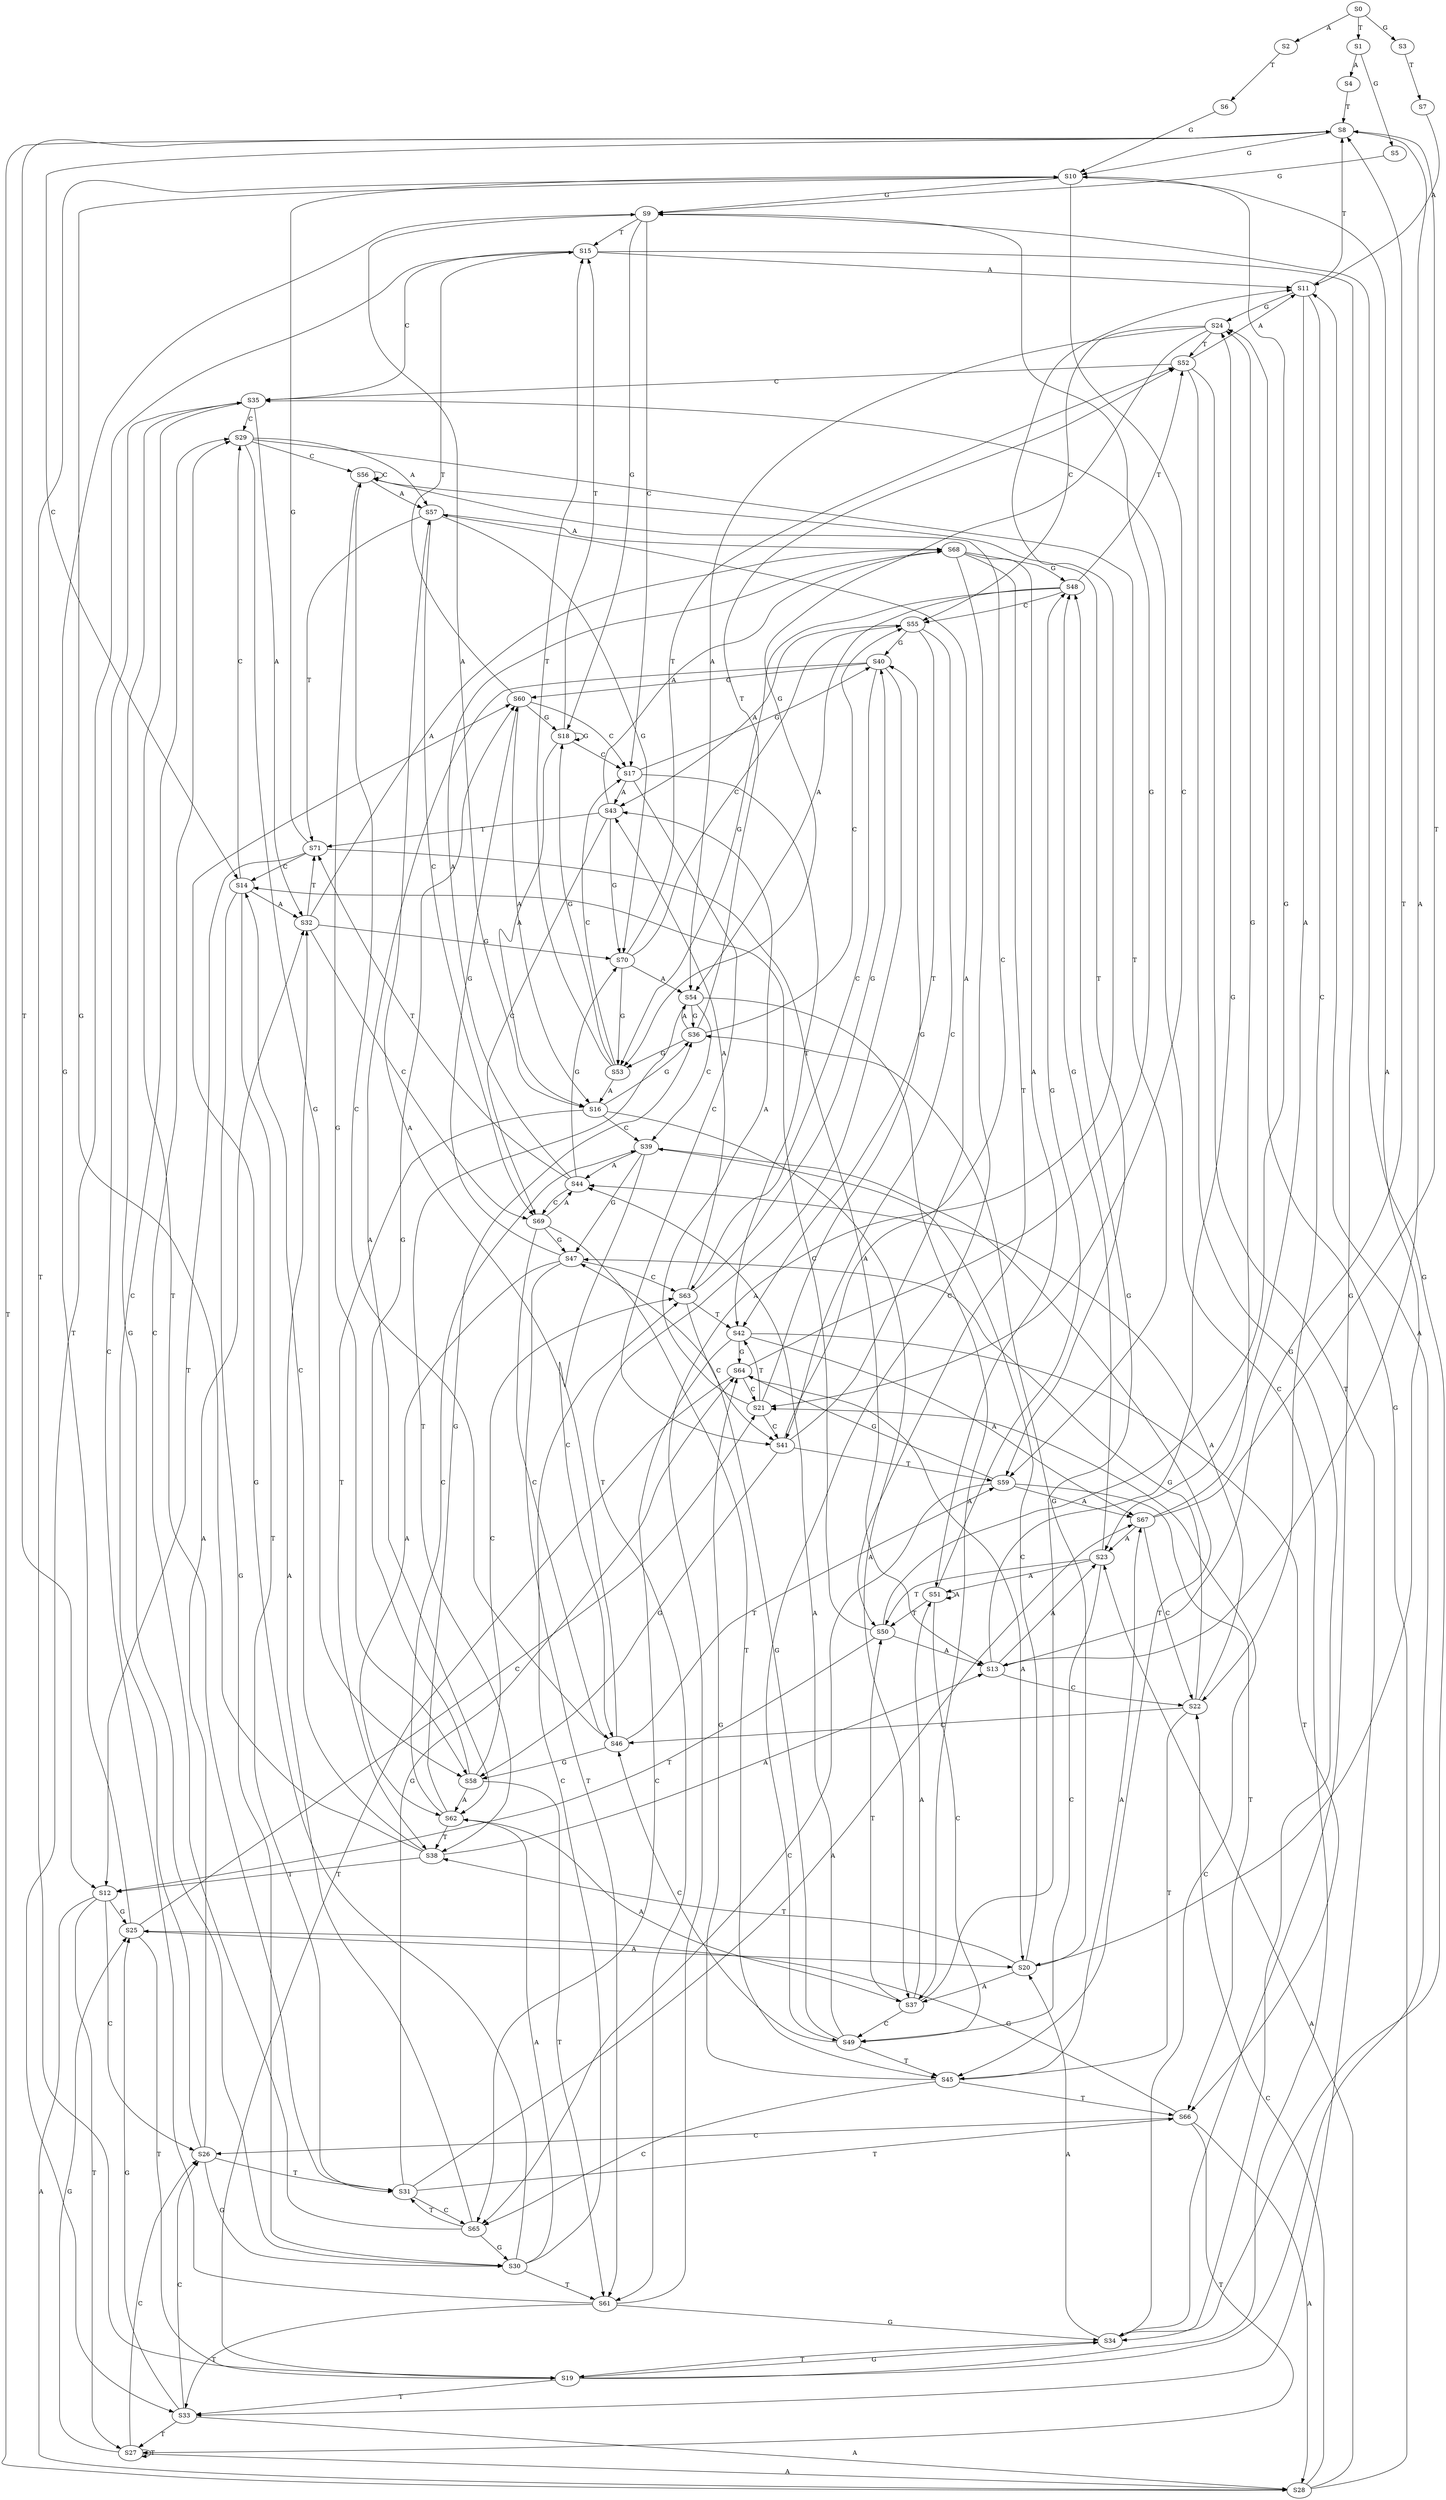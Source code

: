 strict digraph  {
	S0 -> S1 [ label = T ];
	S0 -> S2 [ label = A ];
	S0 -> S3 [ label = G ];
	S1 -> S4 [ label = A ];
	S1 -> S5 [ label = G ];
	S2 -> S6 [ label = T ];
	S3 -> S7 [ label = T ];
	S4 -> S8 [ label = T ];
	S5 -> S9 [ label = G ];
	S6 -> S10 [ label = G ];
	S7 -> S11 [ label = A ];
	S8 -> S10 [ label = G ];
	S8 -> S12 [ label = T ];
	S8 -> S13 [ label = A ];
	S8 -> S14 [ label = C ];
	S9 -> S15 [ label = T ];
	S9 -> S16 [ label = A ];
	S9 -> S17 [ label = C ];
	S9 -> S18 [ label = G ];
	S10 -> S19 [ label = T ];
	S10 -> S20 [ label = A ];
	S10 -> S9 [ label = G ];
	S10 -> S21 [ label = C ];
	S11 -> S22 [ label = C ];
	S11 -> S23 [ label = A ];
	S11 -> S24 [ label = G ];
	S11 -> S8 [ label = T ];
	S12 -> S25 [ label = G ];
	S12 -> S26 [ label = C ];
	S12 -> S27 [ label = T ];
	S12 -> S28 [ label = A ];
	S13 -> S23 [ label = A ];
	S13 -> S24 [ label = G ];
	S13 -> S8 [ label = T ];
	S13 -> S22 [ label = C ];
	S14 -> S29 [ label = C ];
	S14 -> S30 [ label = G ];
	S14 -> S31 [ label = T ];
	S14 -> S32 [ label = A ];
	S15 -> S33 [ label = T ];
	S15 -> S34 [ label = G ];
	S15 -> S35 [ label = C ];
	S15 -> S11 [ label = A ];
	S16 -> S36 [ label = G ];
	S16 -> S37 [ label = A ];
	S16 -> S38 [ label = T ];
	S16 -> S39 [ label = C ];
	S17 -> S40 [ label = G ];
	S17 -> S41 [ label = C ];
	S17 -> S42 [ label = T ];
	S17 -> S43 [ label = A ];
	S18 -> S15 [ label = T ];
	S18 -> S16 [ label = A ];
	S18 -> S18 [ label = G ];
	S18 -> S17 [ label = C ];
	S19 -> S33 [ label = T ];
	S19 -> S34 [ label = G ];
	S19 -> S11 [ label = A ];
	S19 -> S35 [ label = C ];
	S20 -> S38 [ label = T ];
	S20 -> S37 [ label = A ];
	S20 -> S36 [ label = G ];
	S20 -> S39 [ label = C ];
	S21 -> S41 [ label = C ];
	S21 -> S40 [ label = G ];
	S21 -> S42 [ label = T ];
	S21 -> S43 [ label = A ];
	S22 -> S44 [ label = A ];
	S22 -> S45 [ label = T ];
	S22 -> S46 [ label = C ];
	S22 -> S47 [ label = G ];
	S23 -> S48 [ label = G ];
	S23 -> S49 [ label = C ];
	S23 -> S50 [ label = T ];
	S23 -> S51 [ label = A ];
	S24 -> S52 [ label = T ];
	S24 -> S53 [ label = G ];
	S24 -> S54 [ label = A ];
	S24 -> S55 [ label = C ];
	S25 -> S19 [ label = T ];
	S25 -> S20 [ label = A ];
	S25 -> S9 [ label = G ];
	S25 -> S21 [ label = C ];
	S26 -> S31 [ label = T ];
	S26 -> S32 [ label = A ];
	S26 -> S30 [ label = G ];
	S26 -> S29 [ label = C ];
	S27 -> S26 [ label = C ];
	S27 -> S27 [ label = T ];
	S27 -> S28 [ label = A ];
	S27 -> S25 [ label = G ];
	S28 -> S8 [ label = T ];
	S28 -> S22 [ label = C ];
	S28 -> S24 [ label = G ];
	S28 -> S23 [ label = A ];
	S29 -> S56 [ label = C ];
	S29 -> S57 [ label = A ];
	S29 -> S58 [ label = G ];
	S29 -> S59 [ label = T ];
	S30 -> S60 [ label = G ];
	S30 -> S61 [ label = T ];
	S30 -> S62 [ label = A ];
	S30 -> S63 [ label = C ];
	S31 -> S64 [ label = G ];
	S31 -> S65 [ label = C ];
	S31 -> S66 [ label = T ];
	S31 -> S67 [ label = A ];
	S32 -> S68 [ label = A ];
	S32 -> S69 [ label = C ];
	S32 -> S70 [ label = G ];
	S32 -> S71 [ label = T ];
	S33 -> S27 [ label = T ];
	S33 -> S26 [ label = C ];
	S33 -> S25 [ label = G ];
	S33 -> S28 [ label = A ];
	S34 -> S19 [ label = T ];
	S34 -> S20 [ label = A ];
	S34 -> S9 [ label = G ];
	S34 -> S21 [ label = C ];
	S35 -> S30 [ label = G ];
	S35 -> S31 [ label = T ];
	S35 -> S32 [ label = A ];
	S35 -> S29 [ label = C ];
	S36 -> S53 [ label = G ];
	S36 -> S52 [ label = T ];
	S36 -> S54 [ label = A ];
	S36 -> S55 [ label = C ];
	S37 -> S51 [ label = A ];
	S37 -> S48 [ label = G ];
	S37 -> S49 [ label = C ];
	S37 -> S50 [ label = T ];
	S38 -> S13 [ label = A ];
	S38 -> S14 [ label = C ];
	S38 -> S10 [ label = G ];
	S38 -> S12 [ label = T ];
	S39 -> S46 [ label = C ];
	S39 -> S47 [ label = G ];
	S39 -> S44 [ label = A ];
	S39 -> S45 [ label = T ];
	S40 -> S60 [ label = G ];
	S40 -> S62 [ label = A ];
	S40 -> S61 [ label = T ];
	S40 -> S63 [ label = C ];
	S41 -> S58 [ label = G ];
	S41 -> S56 [ label = C ];
	S41 -> S57 [ label = A ];
	S41 -> S59 [ label = T ];
	S42 -> S66 [ label = T ];
	S42 -> S67 [ label = A ];
	S42 -> S65 [ label = C ];
	S42 -> S64 [ label = G ];
	S43 -> S71 [ label = T ];
	S43 -> S68 [ label = A ];
	S43 -> S70 [ label = G ];
	S43 -> S69 [ label = C ];
	S44 -> S68 [ label = A ];
	S44 -> S69 [ label = C ];
	S44 -> S71 [ label = T ];
	S44 -> S70 [ label = G ];
	S45 -> S66 [ label = T ];
	S45 -> S67 [ label = A ];
	S45 -> S65 [ label = C ];
	S45 -> S64 [ label = G ];
	S46 -> S57 [ label = A ];
	S46 -> S56 [ label = C ];
	S46 -> S59 [ label = T ];
	S46 -> S58 [ label = G ];
	S47 -> S61 [ label = T ];
	S47 -> S62 [ label = A ];
	S47 -> S60 [ label = G ];
	S47 -> S63 [ label = C ];
	S48 -> S53 [ label = G ];
	S48 -> S54 [ label = A ];
	S48 -> S55 [ label = C ];
	S48 -> S52 [ label = T ];
	S49 -> S44 [ label = A ];
	S49 -> S46 [ label = C ];
	S49 -> S47 [ label = G ];
	S49 -> S45 [ label = T ];
	S50 -> S13 [ label = A ];
	S50 -> S12 [ label = T ];
	S50 -> S14 [ label = C ];
	S50 -> S10 [ label = G ];
	S51 -> S48 [ label = G ];
	S51 -> S51 [ label = A ];
	S51 -> S50 [ label = T ];
	S51 -> S49 [ label = C ];
	S52 -> S33 [ label = T ];
	S52 -> S35 [ label = C ];
	S52 -> S11 [ label = A ];
	S52 -> S34 [ label = G ];
	S53 -> S15 [ label = T ];
	S53 -> S16 [ label = A ];
	S53 -> S18 [ label = G ];
	S53 -> S17 [ label = C ];
	S54 -> S38 [ label = T ];
	S54 -> S37 [ label = A ];
	S54 -> S36 [ label = G ];
	S54 -> S39 [ label = C ];
	S55 -> S43 [ label = A ];
	S55 -> S42 [ label = T ];
	S55 -> S41 [ label = C ];
	S55 -> S40 [ label = G ];
	S56 -> S58 [ label = G ];
	S56 -> S56 [ label = C ];
	S56 -> S57 [ label = A ];
	S56 -> S59 [ label = T ];
	S57 -> S68 [ label = A ];
	S57 -> S69 [ label = C ];
	S57 -> S71 [ label = T ];
	S57 -> S70 [ label = G ];
	S58 -> S61 [ label = T ];
	S58 -> S62 [ label = A ];
	S58 -> S60 [ label = G ];
	S58 -> S63 [ label = C ];
	S59 -> S65 [ label = C ];
	S59 -> S64 [ label = G ];
	S59 -> S66 [ label = T ];
	S59 -> S67 [ label = A ];
	S60 -> S15 [ label = T ];
	S60 -> S18 [ label = G ];
	S60 -> S16 [ label = A ];
	S60 -> S17 [ label = C ];
	S61 -> S33 [ label = T ];
	S61 -> S35 [ label = C ];
	S61 -> S11 [ label = A ];
	S61 -> S34 [ label = G ];
	S62 -> S39 [ label = C ];
	S62 -> S37 [ label = A ];
	S62 -> S38 [ label = T ];
	S62 -> S36 [ label = G ];
	S63 -> S43 [ label = A ];
	S63 -> S42 [ label = T ];
	S63 -> S40 [ label = G ];
	S63 -> S41 [ label = C ];
	S64 -> S9 [ label = G ];
	S64 -> S20 [ label = A ];
	S64 -> S19 [ label = T ];
	S64 -> S21 [ label = C ];
	S65 -> S32 [ label = A ];
	S65 -> S31 [ label = T ];
	S65 -> S29 [ label = C ];
	S65 -> S30 [ label = G ];
	S66 -> S26 [ label = C ];
	S66 -> S28 [ label = A ];
	S66 -> S25 [ label = G ];
	S66 -> S27 [ label = T ];
	S67 -> S23 [ label = A ];
	S67 -> S22 [ label = C ];
	S67 -> S8 [ label = T ];
	S67 -> S24 [ label = G ];
	S68 -> S48 [ label = G ];
	S68 -> S49 [ label = C ];
	S68 -> S50 [ label = T ];
	S68 -> S51 [ label = A ];
	S69 -> S47 [ label = G ];
	S69 -> S46 [ label = C ];
	S69 -> S44 [ label = A ];
	S69 -> S45 [ label = T ];
	S70 -> S55 [ label = C ];
	S70 -> S54 [ label = A ];
	S70 -> S52 [ label = T ];
	S70 -> S53 [ label = G ];
	S71 -> S12 [ label = T ];
	S71 -> S10 [ label = G ];
	S71 -> S13 [ label = A ];
	S71 -> S14 [ label = C ];
}
